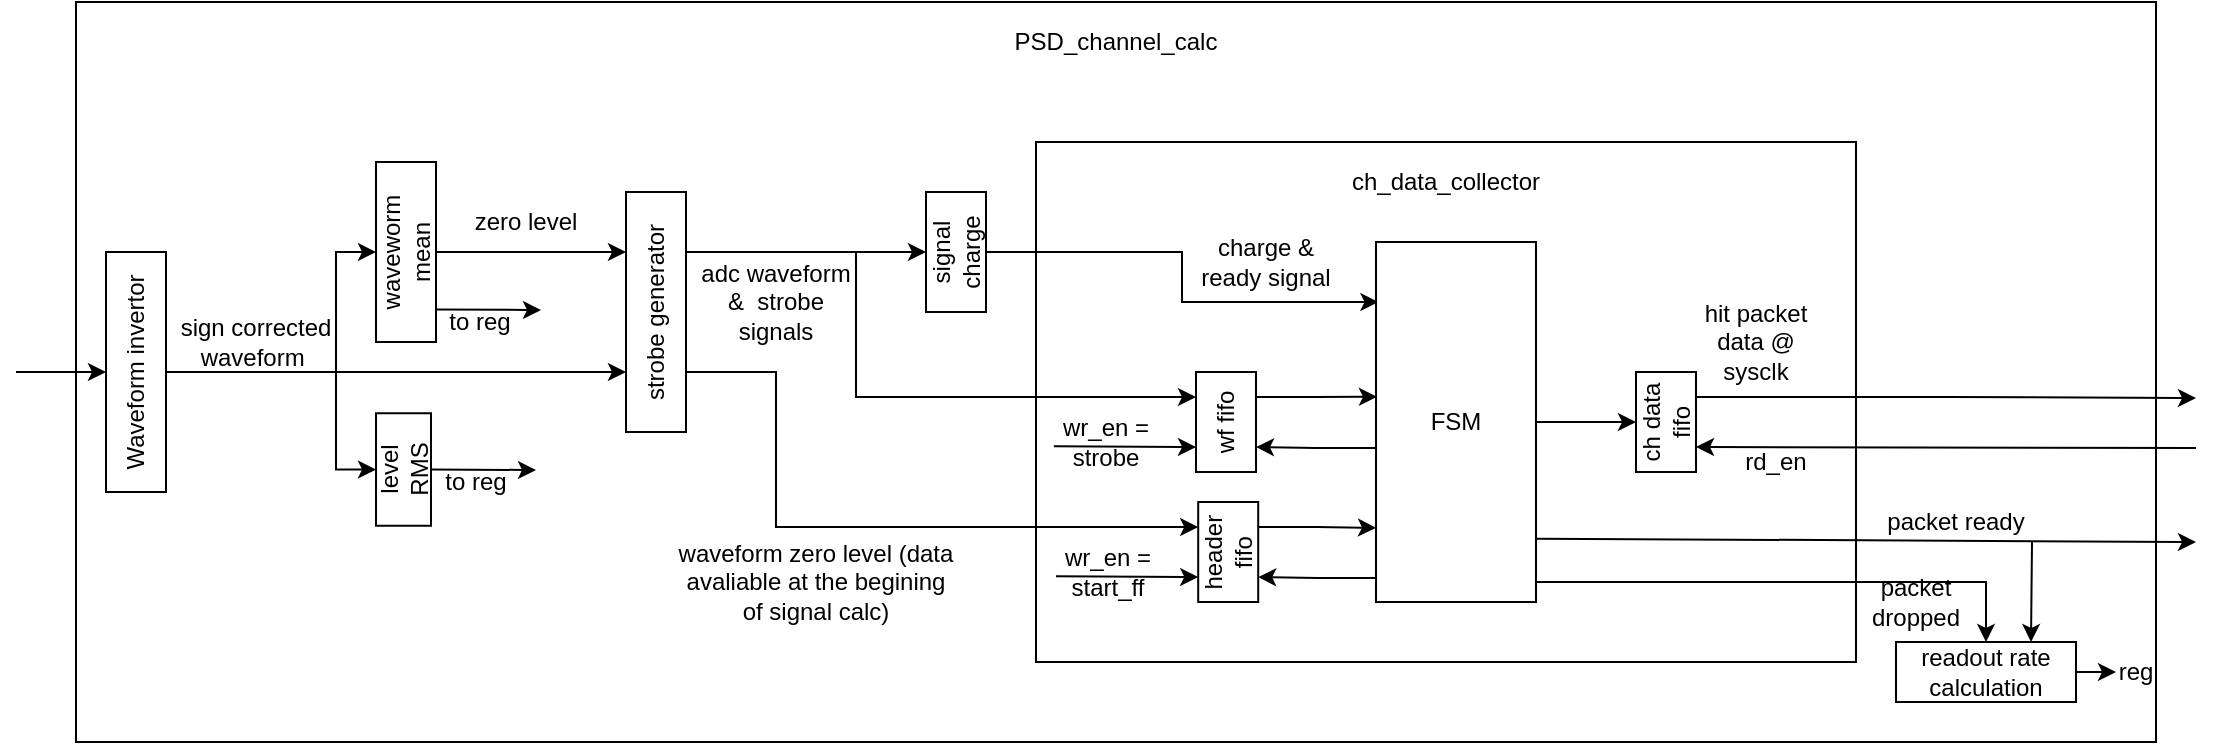 <mxfile version="13.9.9" type="device"><diagram id="AFGwEnbjr_TBrsz1sSME" name="Страница 1"><mxGraphModel dx="517" dy="403" grid="1" gridSize="10" guides="0" tooltips="1" connect="1" arrows="1" fold="1" page="1" pageScale="1" pageWidth="827" pageHeight="1169" math="0" shadow="0"><root><mxCell id="0"/><mxCell id="1" parent="0"/><mxCell id="WHFu3KNQ7pnLWoeRkIkq-65" value="" style="rounded=0;whiteSpace=wrap;html=1;" vertex="1" parent="1"><mxGeometry x="90" y="130" width="1040" height="370" as="geometry"/></mxCell><mxCell id="WHFu3KNQ7pnLWoeRkIkq-50" value="" style="rounded=0;whiteSpace=wrap;html=1;" vertex="1" parent="1"><mxGeometry x="570" y="200" width="410" height="260" as="geometry"/></mxCell><mxCell id="WHFu3KNQ7pnLWoeRkIkq-7" style="edgeStyle=orthogonalEdgeStyle;rounded=0;orthogonalLoop=1;jettySize=auto;html=1;exitX=0.5;exitY=1;exitDx=0;exitDy=0;entryX=0.5;entryY=0;entryDx=0;entryDy=0;" edge="1" parent="1" source="WHFu3KNQ7pnLWoeRkIkq-1" target="WHFu3KNQ7pnLWoeRkIkq-4"><mxGeometry relative="1" as="geometry"><Array as="points"><mxPoint x="220" y="315"/><mxPoint x="220" y="255"/></Array></mxGeometry></mxCell><mxCell id="WHFu3KNQ7pnLWoeRkIkq-8" style="edgeStyle=orthogonalEdgeStyle;rounded=0;orthogonalLoop=1;jettySize=auto;html=1;exitX=0.5;exitY=1;exitDx=0;exitDy=0;entryX=0.25;entryY=0;entryDx=0;entryDy=0;" edge="1" parent="1" source="WHFu3KNQ7pnLWoeRkIkq-1" target="WHFu3KNQ7pnLWoeRkIkq-6"><mxGeometry relative="1" as="geometry"><mxPoint x="280" y="315" as="targetPoint"/></mxGeometry></mxCell><mxCell id="WHFu3KNQ7pnLWoeRkIkq-9" style="edgeStyle=orthogonalEdgeStyle;rounded=0;orthogonalLoop=1;jettySize=auto;html=1;exitX=0.5;exitY=1;exitDx=0;exitDy=0;entryX=0.5;entryY=0;entryDx=0;entryDy=0;" edge="1" parent="1" source="WHFu3KNQ7pnLWoeRkIkq-1" target="WHFu3KNQ7pnLWoeRkIkq-5"><mxGeometry relative="1" as="geometry"><Array as="points"><mxPoint x="220" y="315"/><mxPoint x="220" y="364"/></Array></mxGeometry></mxCell><mxCell id="WHFu3KNQ7pnLWoeRkIkq-1" value="Waveform invertor" style="rounded=0;whiteSpace=wrap;html=1;rotation=-90;" vertex="1" parent="1"><mxGeometry x="60" y="300" width="120" height="30" as="geometry"/></mxCell><mxCell id="WHFu3KNQ7pnLWoeRkIkq-3" value="" style="endArrow=classic;html=1;entryX=0.5;entryY=0;entryDx=0;entryDy=0;" edge="1" parent="1" target="WHFu3KNQ7pnLWoeRkIkq-1"><mxGeometry width="50" height="50" relative="1" as="geometry"><mxPoint x="60" y="315" as="sourcePoint"/><mxPoint x="440" y="470" as="targetPoint"/></mxGeometry></mxCell><mxCell id="WHFu3KNQ7pnLWoeRkIkq-12" style="edgeStyle=orthogonalEdgeStyle;rounded=0;orthogonalLoop=1;jettySize=auto;html=1;exitX=0.5;exitY=1;exitDx=0;exitDy=0;entryX=0.75;entryY=0;entryDx=0;entryDy=0;" edge="1" parent="1" source="WHFu3KNQ7pnLWoeRkIkq-4" target="WHFu3KNQ7pnLWoeRkIkq-6"><mxGeometry relative="1" as="geometry"/></mxCell><mxCell id="WHFu3KNQ7pnLWoeRkIkq-4" value="waveworm mean" style="rounded=0;whiteSpace=wrap;html=1;rotation=-90;" vertex="1" parent="1"><mxGeometry x="210" y="240" width="90" height="30" as="geometry"/></mxCell><mxCell id="WHFu3KNQ7pnLWoeRkIkq-5" value="level RMS" style="rounded=0;whiteSpace=wrap;html=1;rotation=-90;" vertex="1" parent="1"><mxGeometry x="225.63" y="350" width="56.25" height="27.5" as="geometry"/></mxCell><mxCell id="WHFu3KNQ7pnLWoeRkIkq-21" style="edgeStyle=orthogonalEdgeStyle;rounded=0;orthogonalLoop=1;jettySize=auto;html=1;exitX=0.75;exitY=1;exitDx=0;exitDy=0;entryX=0.5;entryY=0;entryDx=0;entryDy=0;" edge="1" parent="1" source="WHFu3KNQ7pnLWoeRkIkq-6" target="WHFu3KNQ7pnLWoeRkIkq-16"><mxGeometry relative="1" as="geometry"><Array as="points"><mxPoint x="500" y="255"/><mxPoint x="500" y="255"/></Array></mxGeometry></mxCell><mxCell id="WHFu3KNQ7pnLWoeRkIkq-22" style="edgeStyle=orthogonalEdgeStyle;rounded=0;orthogonalLoop=1;jettySize=auto;html=1;exitX=0.75;exitY=1;exitDx=0;exitDy=0;entryX=0.75;entryY=0;entryDx=0;entryDy=0;" edge="1" parent="1" source="WHFu3KNQ7pnLWoeRkIkq-6" target="WHFu3KNQ7pnLWoeRkIkq-19"><mxGeometry relative="1" as="geometry"><Array as="points"><mxPoint x="480" y="255"/><mxPoint x="480" y="328"/></Array></mxGeometry></mxCell><mxCell id="WHFu3KNQ7pnLWoeRkIkq-33" style="edgeStyle=orthogonalEdgeStyle;rounded=0;orthogonalLoop=1;jettySize=auto;html=1;exitX=0.25;exitY=1;exitDx=0;exitDy=0;entryX=0.75;entryY=0;entryDx=0;entryDy=0;" edge="1" parent="1" source="WHFu3KNQ7pnLWoeRkIkq-6" target="WHFu3KNQ7pnLWoeRkIkq-30"><mxGeometry relative="1" as="geometry"><Array as="points"><mxPoint x="440" y="315"/><mxPoint x="440" y="393"/></Array></mxGeometry></mxCell><mxCell id="WHFu3KNQ7pnLWoeRkIkq-6" value="strobe generator" style="rounded=0;whiteSpace=wrap;html=1;rotation=-90;" vertex="1" parent="1"><mxGeometry x="320" y="270" width="120" height="30" as="geometry"/></mxCell><mxCell id="WHFu3KNQ7pnLWoeRkIkq-10" value="sign corrected waveform&amp;nbsp;" style="text;html=1;strokeColor=none;fillColor=none;align=center;verticalAlign=middle;whiteSpace=wrap;rounded=0;" vertex="1" parent="1"><mxGeometry x="130" y="290" width="100" height="20" as="geometry"/></mxCell><mxCell id="WHFu3KNQ7pnLWoeRkIkq-13" value="zero level" style="text;html=1;strokeColor=none;fillColor=none;align=center;verticalAlign=middle;whiteSpace=wrap;rounded=0;" vertex="1" parent="1"><mxGeometry x="280" y="230" width="70" height="20" as="geometry"/></mxCell><mxCell id="WHFu3KNQ7pnLWoeRkIkq-62" style="edgeStyle=orthogonalEdgeStyle;rounded=0;orthogonalLoop=1;jettySize=auto;html=1;exitX=0.75;exitY=1;exitDx=0;exitDy=0;entryX=0.015;entryY=0.169;entryDx=0;entryDy=0;entryPerimeter=0;" edge="1" parent="1" source="WHFu3KNQ7pnLWoeRkIkq-16" target="WHFu3KNQ7pnLWoeRkIkq-35"><mxGeometry relative="1" as="geometry"><Array as="points"><mxPoint x="545" y="255"/><mxPoint x="643" y="255"/><mxPoint x="643" y="280"/><mxPoint x="741" y="280"/></Array></mxGeometry></mxCell><mxCell id="WHFu3KNQ7pnLWoeRkIkq-16" value="signal charge" style="rounded=0;whiteSpace=wrap;html=1;rotation=-90;" vertex="1" parent="1"><mxGeometry x="500" y="240" width="60" height="30" as="geometry"/></mxCell><mxCell id="WHFu3KNQ7pnLWoeRkIkq-36" style="edgeStyle=orthogonalEdgeStyle;rounded=0;orthogonalLoop=1;jettySize=auto;html=1;exitX=0.75;exitY=1;exitDx=0;exitDy=0;entryX=0.006;entryY=0.43;entryDx=0;entryDy=0;entryPerimeter=0;" edge="1" parent="1" source="WHFu3KNQ7pnLWoeRkIkq-19" target="WHFu3KNQ7pnLWoeRkIkq-35"><mxGeometry relative="1" as="geometry"/></mxCell><mxCell id="WHFu3KNQ7pnLWoeRkIkq-19" value="wf fifo" style="rounded=0;whiteSpace=wrap;html=1;rotation=-90;" vertex="1" parent="1"><mxGeometry x="640" y="325" width="50" height="30" as="geometry"/></mxCell><mxCell id="WHFu3KNQ7pnLWoeRkIkq-23" value="adc waveform &amp;amp;&amp;nbsp; strobe signals" style="text;html=1;strokeColor=none;fillColor=none;align=center;verticalAlign=middle;whiteSpace=wrap;rounded=0;" vertex="1" parent="1"><mxGeometry x="400" y="270" width="80" height="20" as="geometry"/></mxCell><mxCell id="WHFu3KNQ7pnLWoeRkIkq-26" value="" style="endArrow=classic;html=1;entryX=0.25;entryY=0;entryDx=0;entryDy=0;exitX=-0.022;exitY=0.606;exitDx=0;exitDy=0;exitPerimeter=0;" edge="1" parent="1" source="WHFu3KNQ7pnLWoeRkIkq-27" target="WHFu3KNQ7pnLWoeRkIkq-19"><mxGeometry width="50" height="50" relative="1" as="geometry"><mxPoint x="580" y="353" as="sourcePoint"/><mxPoint x="510" y="360" as="targetPoint"/></mxGeometry></mxCell><mxCell id="WHFu3KNQ7pnLWoeRkIkq-27" value="wr_en = strobe" style="text;html=1;strokeColor=none;fillColor=none;align=center;verticalAlign=middle;whiteSpace=wrap;rounded=0;" vertex="1" parent="1"><mxGeometry x="580" y="340" width="50" height="20" as="geometry"/></mxCell><mxCell id="WHFu3KNQ7pnLWoeRkIkq-38" style="edgeStyle=orthogonalEdgeStyle;rounded=0;orthogonalLoop=1;jettySize=auto;html=1;exitX=0.75;exitY=1;exitDx=0;exitDy=0;entryX=0;entryY=0.794;entryDx=0;entryDy=0;entryPerimeter=0;" edge="1" parent="1" source="WHFu3KNQ7pnLWoeRkIkq-30" target="WHFu3KNQ7pnLWoeRkIkq-35"><mxGeometry relative="1" as="geometry"/></mxCell><mxCell id="WHFu3KNQ7pnLWoeRkIkq-30" value="header fifo" style="rounded=0;whiteSpace=wrap;html=1;rotation=-90;" vertex="1" parent="1"><mxGeometry x="641.1" y="390" width="50" height="30" as="geometry"/></mxCell><mxCell id="WHFu3KNQ7pnLWoeRkIkq-31" value="" style="endArrow=classic;html=1;entryX=0.25;entryY=0;entryDx=0;entryDy=0;exitX=-0.022;exitY=0.606;exitDx=0;exitDy=0;exitPerimeter=0;" edge="1" parent="1" source="WHFu3KNQ7pnLWoeRkIkq-32" target="WHFu3KNQ7pnLWoeRkIkq-30"><mxGeometry width="50" height="50" relative="1" as="geometry"><mxPoint x="581.1" y="418" as="sourcePoint"/><mxPoint x="511.1" y="425" as="targetPoint"/></mxGeometry></mxCell><mxCell id="WHFu3KNQ7pnLWoeRkIkq-32" value="wr_en = start_ff" style="text;html=1;strokeColor=none;fillColor=none;align=center;verticalAlign=middle;whiteSpace=wrap;rounded=0;" vertex="1" parent="1"><mxGeometry x="581.1" y="405" width="50" height="20" as="geometry"/></mxCell><mxCell id="WHFu3KNQ7pnLWoeRkIkq-34" value="waveform zero level (data avaliable at the begining of signal calc)" style="text;html=1;strokeColor=none;fillColor=none;align=center;verticalAlign=middle;whiteSpace=wrap;rounded=0;" vertex="1" parent="1"><mxGeometry x="390" y="390" width="140" height="60" as="geometry"/></mxCell><mxCell id="WHFu3KNQ7pnLWoeRkIkq-37" style="edgeStyle=orthogonalEdgeStyle;rounded=0;orthogonalLoop=1;jettySize=auto;html=1;exitX=0;exitY=0.25;exitDx=0;exitDy=0;entryX=0.25;entryY=1;entryDx=0;entryDy=0;" edge="1" parent="1" source="WHFu3KNQ7pnLWoeRkIkq-35" target="WHFu3KNQ7pnLWoeRkIkq-19"><mxGeometry relative="1" as="geometry"><Array as="points"><mxPoint x="740" y="353"/><mxPoint x="710" y="353"/></Array></mxGeometry></mxCell><mxCell id="WHFu3KNQ7pnLWoeRkIkq-39" style="edgeStyle=orthogonalEdgeStyle;rounded=0;orthogonalLoop=1;jettySize=auto;html=1;exitX=0;exitY=0.75;exitDx=0;exitDy=0;entryX=0.25;entryY=1;entryDx=0;entryDy=0;" edge="1" parent="1" source="WHFu3KNQ7pnLWoeRkIkq-35" target="WHFu3KNQ7pnLWoeRkIkq-30"><mxGeometry relative="1" as="geometry"><Array as="points"><mxPoint x="740" y="418"/><mxPoint x="711" y="418"/></Array></mxGeometry></mxCell><mxCell id="WHFu3KNQ7pnLWoeRkIkq-43" style="edgeStyle=orthogonalEdgeStyle;rounded=0;orthogonalLoop=1;jettySize=auto;html=1;exitX=1;exitY=0.25;exitDx=0;exitDy=0;entryX=0.5;entryY=0;entryDx=0;entryDy=0;" edge="1" parent="1" source="WHFu3KNQ7pnLWoeRkIkq-35" target="WHFu3KNQ7pnLWoeRkIkq-40"><mxGeometry relative="1" as="geometry"><Array as="points"><mxPoint x="820" y="340"/></Array></mxGeometry></mxCell><mxCell id="WHFu3KNQ7pnLWoeRkIkq-54" style="edgeStyle=orthogonalEdgeStyle;rounded=0;orthogonalLoop=1;jettySize=auto;html=1;exitX=1;exitY=1;exitDx=0;exitDy=0;entryX=0.5;entryY=0;entryDx=0;entryDy=0;" edge="1" parent="1" source="WHFu3KNQ7pnLWoeRkIkq-35" target="WHFu3KNQ7pnLWoeRkIkq-53"><mxGeometry relative="1" as="geometry"><Array as="points"><mxPoint x="820" y="420"/><mxPoint x="1045" y="420"/></Array></mxGeometry></mxCell><mxCell id="WHFu3KNQ7pnLWoeRkIkq-35" value="FSM" style="rounded=0;whiteSpace=wrap;html=1;" vertex="1" parent="1"><mxGeometry x="740" y="250" width="80" height="180" as="geometry"/></mxCell><mxCell id="WHFu3KNQ7pnLWoeRkIkq-44" style="edgeStyle=orthogonalEdgeStyle;rounded=0;orthogonalLoop=1;jettySize=auto;html=1;exitX=0.75;exitY=1;exitDx=0;exitDy=0;" edge="1" parent="1" source="WHFu3KNQ7pnLWoeRkIkq-40"><mxGeometry relative="1" as="geometry"><mxPoint x="1150" y="328" as="targetPoint"/><Array as="points"><mxPoint x="1025" y="328"/></Array></mxGeometry></mxCell><mxCell id="WHFu3KNQ7pnLWoeRkIkq-40" value="ch data fifo" style="rounded=0;whiteSpace=wrap;html=1;rotation=-90;" vertex="1" parent="1"><mxGeometry x="860" y="325" width="50" height="30" as="geometry"/></mxCell><mxCell id="WHFu3KNQ7pnLWoeRkIkq-45" value="" style="endArrow=classic;html=1;entryX=0.25;entryY=1;entryDx=0;entryDy=0;" edge="1" parent="1" target="WHFu3KNQ7pnLWoeRkIkq-40"><mxGeometry width="50" height="50" relative="1" as="geometry"><mxPoint x="1150" y="353" as="sourcePoint"/><mxPoint x="910" y="320" as="targetPoint"/></mxGeometry></mxCell><mxCell id="WHFu3KNQ7pnLWoeRkIkq-46" value="hit packet data @ sysclk" style="text;html=1;strokeColor=none;fillColor=none;align=center;verticalAlign=middle;whiteSpace=wrap;rounded=0;" vertex="1" parent="1"><mxGeometry x="900" y="290" width="60" height="20" as="geometry"/></mxCell><mxCell id="WHFu3KNQ7pnLWoeRkIkq-47" value="rd_en" style="text;html=1;strokeColor=none;fillColor=none;align=center;verticalAlign=middle;whiteSpace=wrap;rounded=0;" vertex="1" parent="1"><mxGeometry x="920" y="350" width="40" height="20" as="geometry"/></mxCell><mxCell id="WHFu3KNQ7pnLWoeRkIkq-48" value="" style="endArrow=classic;html=1;exitX=0.5;exitY=1;exitDx=0;exitDy=0;" edge="1" parent="1" source="WHFu3KNQ7pnLWoeRkIkq-5"><mxGeometry width="50" height="50" relative="1" as="geometry"><mxPoint x="290" y="470" as="sourcePoint"/><mxPoint x="320" y="364" as="targetPoint"/></mxGeometry></mxCell><mxCell id="WHFu3KNQ7pnLWoeRkIkq-49" value="to reg" style="text;html=1;strokeColor=none;fillColor=none;align=center;verticalAlign=middle;whiteSpace=wrap;rounded=0;" vertex="1" parent="1"><mxGeometry x="270" y="360" width="40" height="20" as="geometry"/></mxCell><mxCell id="WHFu3KNQ7pnLWoeRkIkq-51" value="ch_data_collector" style="text;html=1;strokeColor=none;fillColor=none;align=center;verticalAlign=middle;whiteSpace=wrap;rounded=0;" vertex="1" parent="1"><mxGeometry x="720" y="210" width="110" height="20" as="geometry"/></mxCell><mxCell id="WHFu3KNQ7pnLWoeRkIkq-52" value="" style="endArrow=classic;html=1;exitX=1.003;exitY=0.824;exitDx=0;exitDy=0;exitPerimeter=0;" edge="1" parent="1" source="WHFu3KNQ7pnLWoeRkIkq-35"><mxGeometry width="50" height="50" relative="1" as="geometry"><mxPoint x="860" y="480" as="sourcePoint"/><mxPoint x="1150" y="400" as="targetPoint"/></mxGeometry></mxCell><mxCell id="WHFu3KNQ7pnLWoeRkIkq-59" style="edgeStyle=orthogonalEdgeStyle;rounded=0;orthogonalLoop=1;jettySize=auto;html=1;exitX=1;exitY=0.5;exitDx=0;exitDy=0;" edge="1" parent="1" source="WHFu3KNQ7pnLWoeRkIkq-53" target="WHFu3KNQ7pnLWoeRkIkq-60"><mxGeometry relative="1" as="geometry"><mxPoint x="1120" y="465.095" as="targetPoint"/></mxGeometry></mxCell><mxCell id="WHFu3KNQ7pnLWoeRkIkq-53" value="readout rate calculation" style="rounded=0;whiteSpace=wrap;html=1;" vertex="1" parent="1"><mxGeometry x="1000" y="450" width="90" height="30" as="geometry"/></mxCell><mxCell id="WHFu3KNQ7pnLWoeRkIkq-55" value="" style="endArrow=classic;html=1;entryX=0.75;entryY=0;entryDx=0;entryDy=0;" edge="1" parent="1" target="WHFu3KNQ7pnLWoeRkIkq-53"><mxGeometry width="50" height="50" relative="1" as="geometry"><mxPoint x="1068" y="400" as="sourcePoint"/><mxPoint x="1090" y="360" as="targetPoint"/></mxGeometry></mxCell><mxCell id="WHFu3KNQ7pnLWoeRkIkq-56" value="packet ready" style="text;html=1;strokeColor=none;fillColor=none;align=center;verticalAlign=middle;whiteSpace=wrap;rounded=0;" vertex="1" parent="1"><mxGeometry x="990" y="380" width="80" height="20" as="geometry"/></mxCell><mxCell id="WHFu3KNQ7pnLWoeRkIkq-57" value="packet dropped" style="text;html=1;strokeColor=none;fillColor=none;align=center;verticalAlign=middle;whiteSpace=wrap;rounded=0;" vertex="1" parent="1"><mxGeometry x="990" y="420" width="40" height="20" as="geometry"/></mxCell><mxCell id="WHFu3KNQ7pnLWoeRkIkq-60" value="reg" style="text;html=1;strokeColor=none;fillColor=none;align=center;verticalAlign=middle;whiteSpace=wrap;rounded=0;" vertex="1" parent="1"><mxGeometry x="1100" y="455.095" width="40" height="20" as="geometry"/></mxCell><mxCell id="WHFu3KNQ7pnLWoeRkIkq-64" value="charge &amp;amp; ready signal" style="text;html=1;strokeColor=none;fillColor=none;align=center;verticalAlign=middle;whiteSpace=wrap;rounded=0;" vertex="1" parent="1"><mxGeometry x="650" y="250" width="70" height="20" as="geometry"/></mxCell><mxCell id="WHFu3KNQ7pnLWoeRkIkq-66" value="PSD_channel_calc" style="text;html=1;strokeColor=none;fillColor=none;align=center;verticalAlign=middle;whiteSpace=wrap;rounded=0;" vertex="1" parent="1"><mxGeometry x="550" y="140" width="120" height="20" as="geometry"/></mxCell><mxCell id="WHFu3KNQ7pnLWoeRkIkq-68" style="edgeStyle=orthogonalEdgeStyle;rounded=0;orthogonalLoop=1;jettySize=auto;html=1;exitX=0.5;exitY=1;exitDx=0;exitDy=0;" edge="1" parent="1" source="WHFu3KNQ7pnLWoeRkIkq-66" target="WHFu3KNQ7pnLWoeRkIkq-66"><mxGeometry relative="1" as="geometry"/></mxCell><mxCell id="WHFu3KNQ7pnLWoeRkIkq-70" value="" style="endArrow=classic;html=1;exitX=0.5;exitY=1;exitDx=0;exitDy=0;" edge="1" parent="1"><mxGeometry width="50" height="50" relative="1" as="geometry"><mxPoint x="269.995" y="283.75" as="sourcePoint"/><mxPoint x="322.49" y="284" as="targetPoint"/></mxGeometry></mxCell><mxCell id="WHFu3KNQ7pnLWoeRkIkq-71" value="to reg" style="text;html=1;strokeColor=none;fillColor=none;align=center;verticalAlign=middle;whiteSpace=wrap;rounded=0;" vertex="1" parent="1"><mxGeometry x="272.49" y="280" width="40" height="20" as="geometry"/></mxCell></root></mxGraphModel></diagram></mxfile>